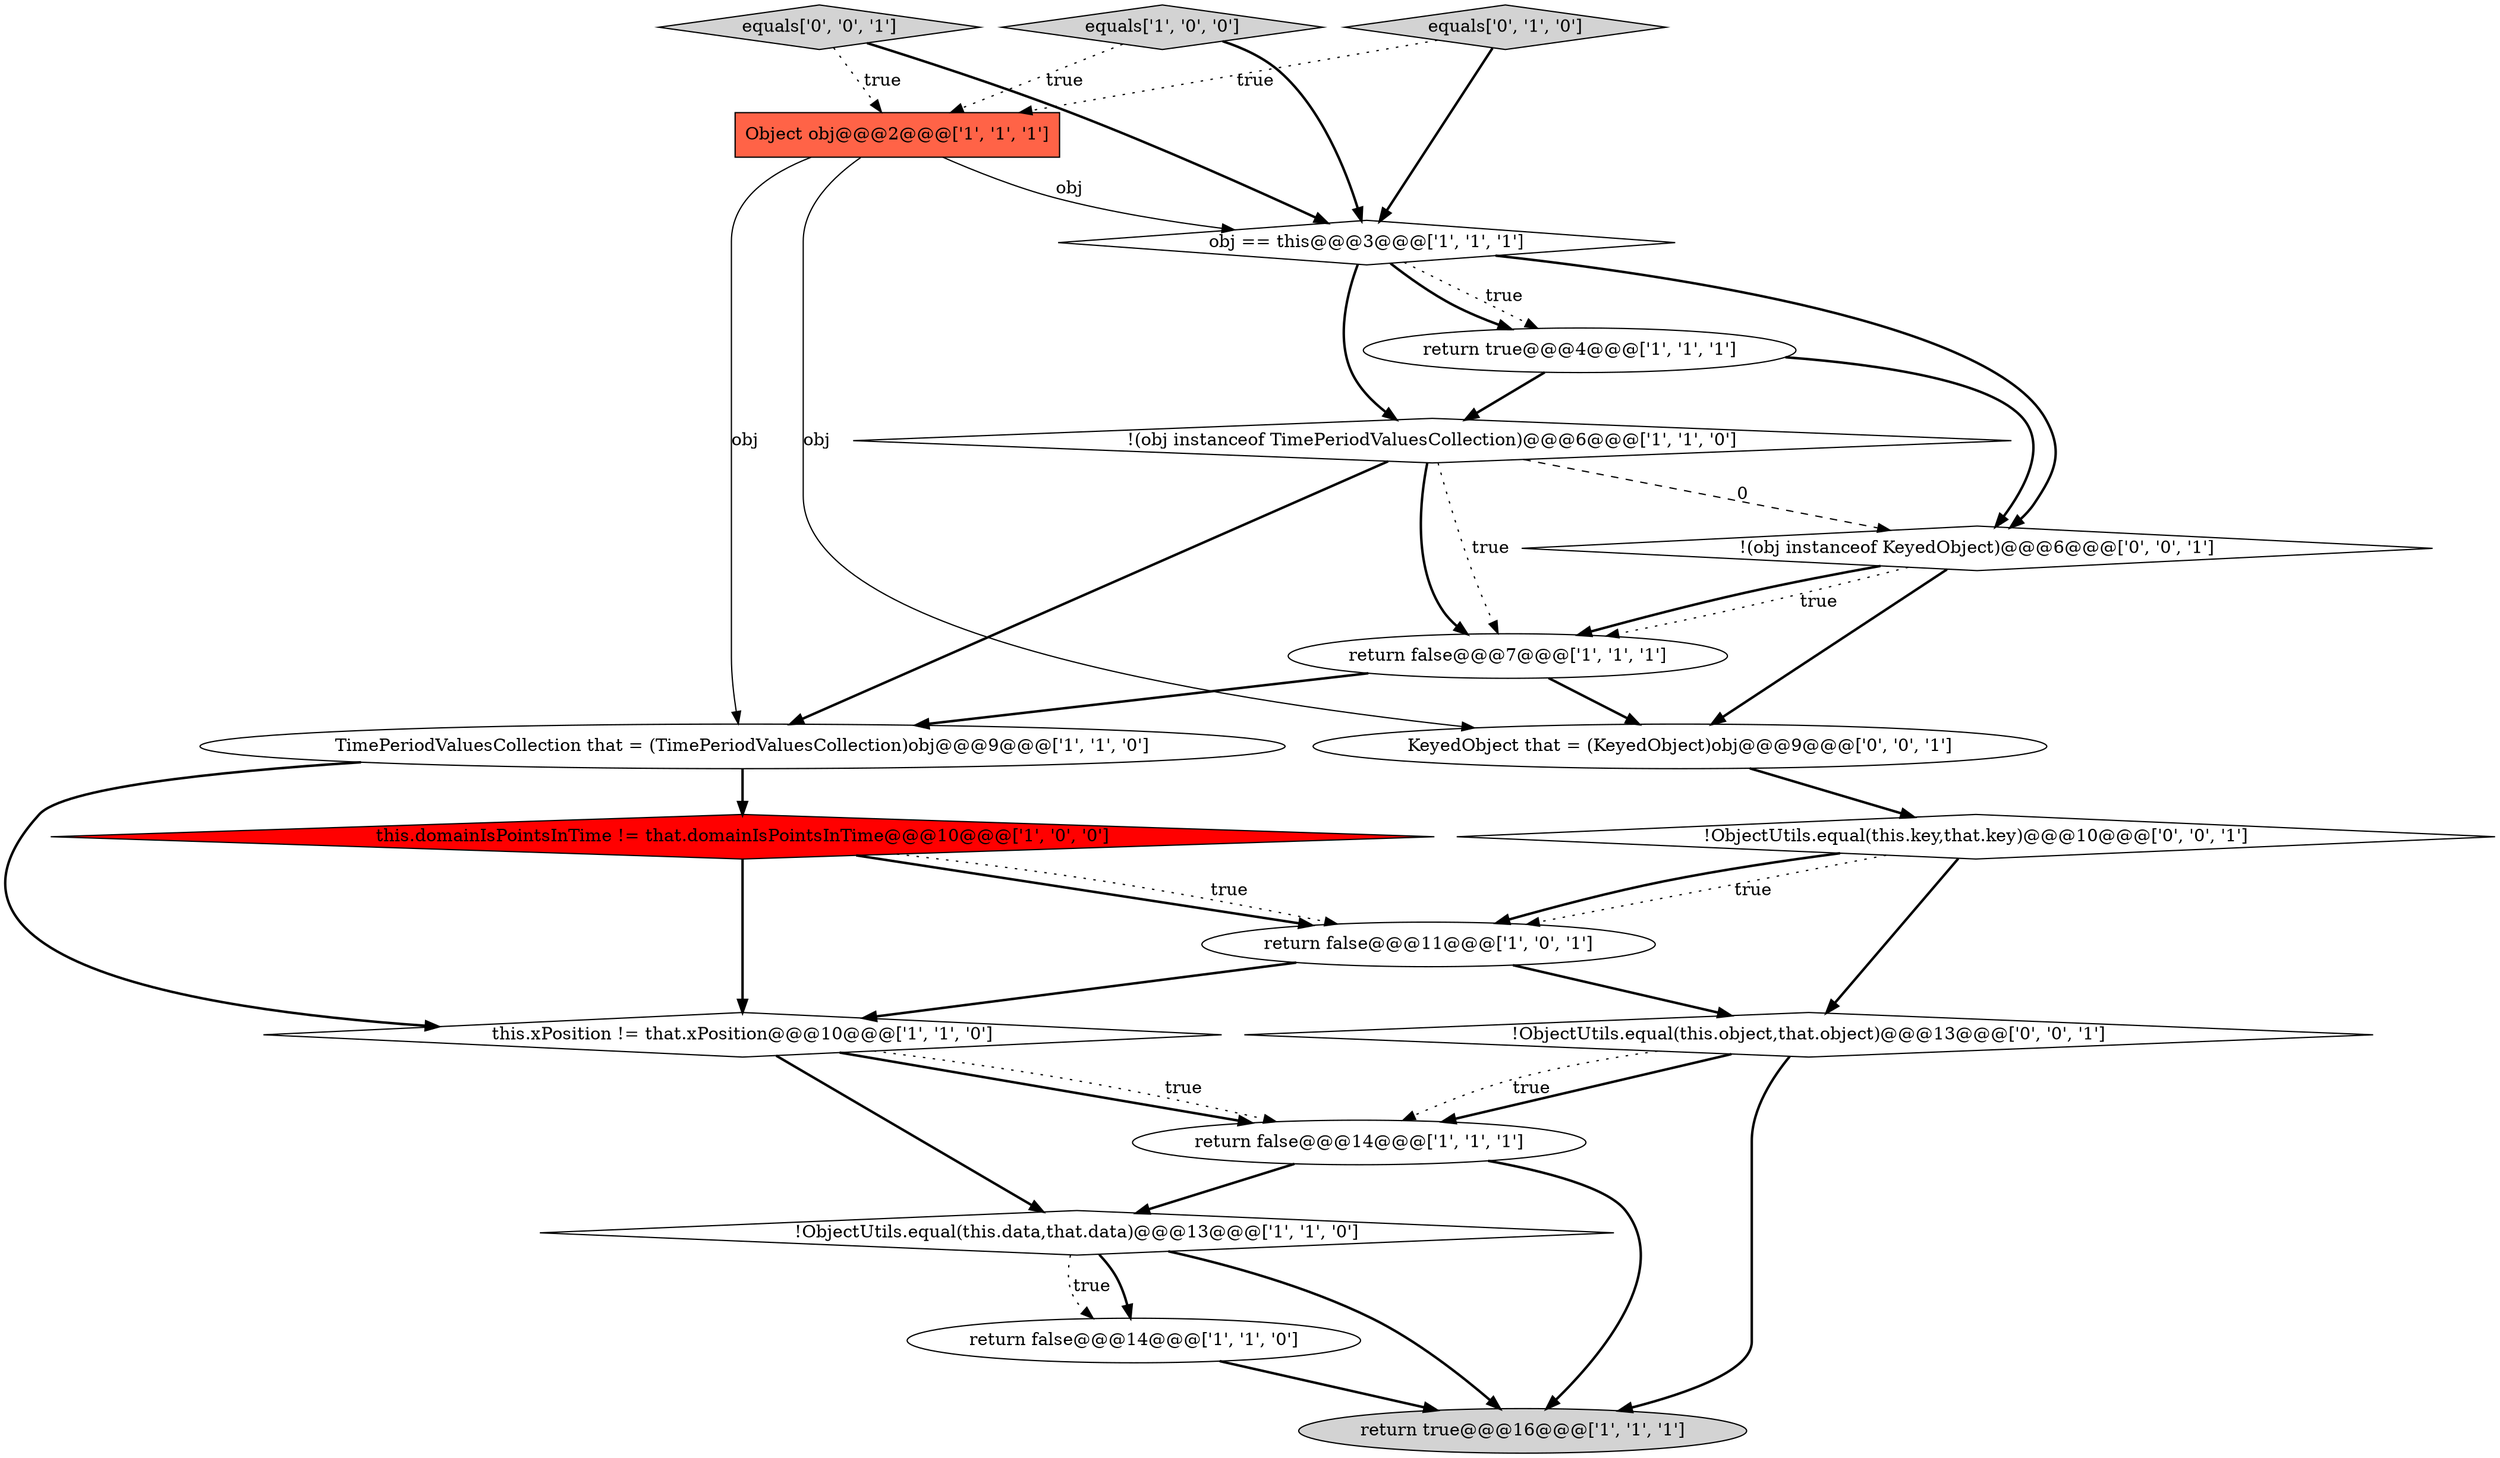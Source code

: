 digraph {
12 [style = filled, label = "return false@@@14@@@['1', '1', '1']", fillcolor = white, shape = ellipse image = "AAA0AAABBB1BBB"];
10 [style = filled, label = "TimePeriodValuesCollection that = (TimePeriodValuesCollection)obj@@@9@@@['1', '1', '0']", fillcolor = white, shape = ellipse image = "AAA0AAABBB1BBB"];
16 [style = filled, label = "KeyedObject that = (KeyedObject)obj@@@9@@@['0', '0', '1']", fillcolor = white, shape = ellipse image = "AAA0AAABBB3BBB"];
3 [style = filled, label = "return false@@@7@@@['1', '1', '1']", fillcolor = white, shape = ellipse image = "AAA0AAABBB1BBB"];
0 [style = filled, label = "return false@@@11@@@['1', '0', '1']", fillcolor = white, shape = ellipse image = "AAA0AAABBB1BBB"];
19 [style = filled, label = "equals['0', '0', '1']", fillcolor = lightgray, shape = diamond image = "AAA0AAABBB3BBB"];
1 [style = filled, label = "this.domainIsPointsInTime != that.domainIsPointsInTime@@@10@@@['1', '0', '0']", fillcolor = red, shape = diamond image = "AAA1AAABBB1BBB"];
11 [style = filled, label = "return true@@@16@@@['1', '1', '1']", fillcolor = lightgray, shape = ellipse image = "AAA0AAABBB1BBB"];
2 [style = filled, label = "return true@@@4@@@['1', '1', '1']", fillcolor = white, shape = ellipse image = "AAA0AAABBB1BBB"];
13 [style = filled, label = "equals['1', '0', '0']", fillcolor = lightgray, shape = diamond image = "AAA0AAABBB1BBB"];
18 [style = filled, label = "!ObjectUtils.equal(this.object,that.object)@@@13@@@['0', '0', '1']", fillcolor = white, shape = diamond image = "AAA0AAABBB3BBB"];
7 [style = filled, label = "this.xPosition != that.xPosition@@@10@@@['1', '1', '0']", fillcolor = white, shape = diamond image = "AAA0AAABBB1BBB"];
9 [style = filled, label = "!(obj instanceof TimePeriodValuesCollection)@@@6@@@['1', '1', '0']", fillcolor = white, shape = diamond image = "AAA0AAABBB1BBB"];
4 [style = filled, label = "Object obj@@@2@@@['1', '1', '1']", fillcolor = tomato, shape = box image = "AAA0AAABBB1BBB"];
6 [style = filled, label = "!ObjectUtils.equal(this.data,that.data)@@@13@@@['1', '1', '0']", fillcolor = white, shape = diamond image = "AAA0AAABBB1BBB"];
14 [style = filled, label = "equals['0', '1', '0']", fillcolor = lightgray, shape = diamond image = "AAA0AAABBB2BBB"];
8 [style = filled, label = "obj == this@@@3@@@['1', '1', '1']", fillcolor = white, shape = diamond image = "AAA0AAABBB1BBB"];
17 [style = filled, label = "!ObjectUtils.equal(this.key,that.key)@@@10@@@['0', '0', '1']", fillcolor = white, shape = diamond image = "AAA0AAABBB3BBB"];
15 [style = filled, label = "!(obj instanceof KeyedObject)@@@6@@@['0', '0', '1']", fillcolor = white, shape = diamond image = "AAA0AAABBB3BBB"];
5 [style = filled, label = "return false@@@14@@@['1', '1', '0']", fillcolor = white, shape = ellipse image = "AAA0AAABBB1BBB"];
17->0 [style = dotted, label="true"];
8->15 [style = bold, label=""];
7->12 [style = bold, label=""];
8->2 [style = dotted, label="true"];
18->11 [style = bold, label=""];
12->11 [style = bold, label=""];
18->12 [style = bold, label=""];
4->16 [style = solid, label="obj"];
1->0 [style = bold, label=""];
2->9 [style = bold, label=""];
9->10 [style = bold, label=""];
3->16 [style = bold, label=""];
16->17 [style = bold, label=""];
15->3 [style = bold, label=""];
12->6 [style = bold, label=""];
15->16 [style = bold, label=""];
1->7 [style = bold, label=""];
10->7 [style = bold, label=""];
19->8 [style = bold, label=""];
7->12 [style = dotted, label="true"];
0->7 [style = bold, label=""];
4->8 [style = solid, label="obj"];
15->3 [style = dotted, label="true"];
3->10 [style = bold, label=""];
6->5 [style = bold, label=""];
18->12 [style = dotted, label="true"];
17->0 [style = bold, label=""];
8->2 [style = bold, label=""];
19->4 [style = dotted, label="true"];
6->11 [style = bold, label=""];
7->6 [style = bold, label=""];
4->10 [style = solid, label="obj"];
2->15 [style = bold, label=""];
8->9 [style = bold, label=""];
9->3 [style = bold, label=""];
0->18 [style = bold, label=""];
5->11 [style = bold, label=""];
14->8 [style = bold, label=""];
1->0 [style = dotted, label="true"];
13->8 [style = bold, label=""];
14->4 [style = dotted, label="true"];
10->1 [style = bold, label=""];
9->3 [style = dotted, label="true"];
17->18 [style = bold, label=""];
13->4 [style = dotted, label="true"];
6->5 [style = dotted, label="true"];
9->15 [style = dashed, label="0"];
}
